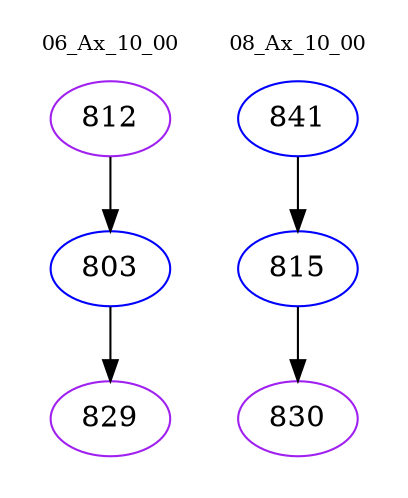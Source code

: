 digraph{
subgraph cluster_0 {
color = white
label = "06_Ax_10_00";
fontsize=10;
T0_812 [label="812", color="purple"]
T0_812 -> T0_803 [color="black"]
T0_803 [label="803", color="blue"]
T0_803 -> T0_829 [color="black"]
T0_829 [label="829", color="purple"]
}
subgraph cluster_1 {
color = white
label = "08_Ax_10_00";
fontsize=10;
T1_841 [label="841", color="blue"]
T1_841 -> T1_815 [color="black"]
T1_815 [label="815", color="blue"]
T1_815 -> T1_830 [color="black"]
T1_830 [label="830", color="purple"]
}
}
